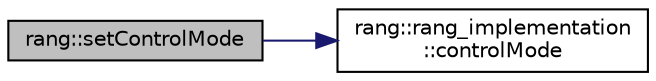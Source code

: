 digraph "rang::setControlMode"
{
  edge [fontname="Helvetica",fontsize="10",labelfontname="Helvetica",labelfontsize="10"];
  node [fontname="Helvetica",fontsize="10",shape=record];
  rankdir="LR";
  Node6 [label="rang::setControlMode",height=0.2,width=0.4,color="black", fillcolor="grey75", style="filled", fontcolor="black"];
  Node6 -> Node7 [color="midnightblue",fontsize="10",style="solid",fontname="Helvetica"];
  Node7 [label="rang::rang_implementation\l::controlMode",height=0.2,width=0.4,color="black", fillcolor="white", style="filled",URL="$namespacerang_1_1rang__implementation.html#a99f6a7aceb4c73be5583199d7c4bf608"];
}
